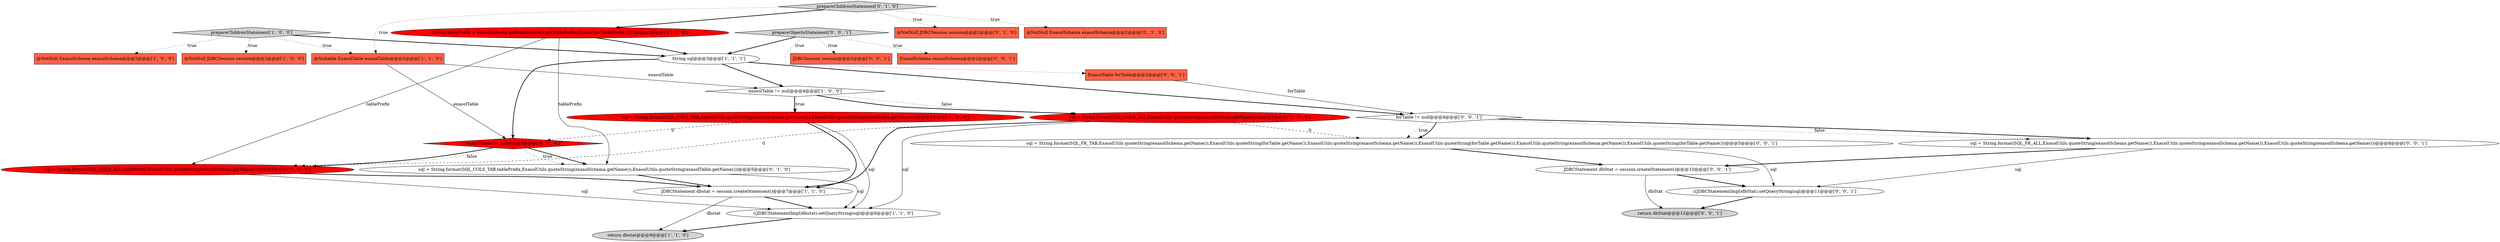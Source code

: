 digraph {
5 [style = filled, label = "return dbstat@@@9@@@['1', '1', '0']", fillcolor = lightgray, shape = ellipse image = "AAA0AAABBB1BBB"];
10 [style = filled, label = "((JDBCStatementImpl)dbstat).setQueryString(sql)@@@8@@@['1', '1', '0']", fillcolor = white, shape = ellipse image = "AAA0AAABBB1BBB"];
2 [style = filled, label = "sql = String.format(SQL_COLS_ALL,ExasolUtils.quoteString(exasolSchema.getName()))@@@5@@@['1', '0', '0']", fillcolor = red, shape = ellipse image = "AAA1AAABBB1BBB"];
4 [style = filled, label = "String sql@@@3@@@['1', '1', '1']", fillcolor = white, shape = ellipse image = "AAA0AAABBB1BBB"];
18 [style = filled, label = "sql = String.format(SQL_FK_TAB,ExasolUtils.quoteString(exasolSchema.getName()),ExasolUtils.quoteString(forTable.getName()),ExasolUtils.quoteString(exasolSchema.getName()),ExasolUtils.quoteString(forTable.getName()),ExasolUtils.quoteString(exasolSchema.getName()),ExasolUtils.quoteString(forTable.getName()))@@@5@@@['0', '0', '1']", fillcolor = white, shape = ellipse image = "AAA0AAABBB3BBB"];
15 [style = filled, label = "@NotNull JDBCSession session@@@2@@@['0', '1', '0']", fillcolor = tomato, shape = box image = "AAA0AAABBB2BBB"];
13 [style = filled, label = "sql = String.format(SQL_COLS_TAB,tablePrefix,ExasolUtils.quoteString(exasolSchema.getName()),ExasolUtils.quoteString(exasolTable.getName()))@@@5@@@['0', '1', '0']", fillcolor = white, shape = ellipse image = "AAA0AAABBB2BBB"];
1 [style = filled, label = "exasolTable != null@@@4@@@['1', '0', '0']", fillcolor = white, shape = diamond image = "AAA0AAABBB1BBB"];
26 [style = filled, label = "return dbStat@@@12@@@['0', '0', '1']", fillcolor = lightgray, shape = ellipse image = "AAA0AAABBB3BBB"];
25 [style = filled, label = "sql = String.format(SQL_FK_ALL,ExasolUtils.quoteString(exasolSchema.getName()),ExasolUtils.quoteString(exasolSchema.getName()),ExasolUtils.quoteString(exasolSchema.getName()))@@@8@@@['0', '0', '1']", fillcolor = white, shape = ellipse image = "AAA0AAABBB3BBB"];
7 [style = filled, label = "prepareChildrenStatement['1', '0', '0']", fillcolor = lightgray, shape = diamond image = "AAA0AAABBB1BBB"];
9 [style = filled, label = "sql = String.format(SQL_COLS_TAB,ExasolUtils.quoteString(exasolSchema.getName()),ExasolUtils.quoteString(exasolTable.getName()))@@@4@@@['1', '0', '0']", fillcolor = red, shape = ellipse image = "AAA1AAABBB1BBB"];
11 [style = filled, label = "@NotNull ExasolSchema exasolSchema@@@2@@@['0', '1', '0']", fillcolor = tomato, shape = box image = "AAA0AAABBB2BBB"];
19 [style = filled, label = "ExasolTable forTable@@@2@@@['0', '0', '1']", fillcolor = tomato, shape = box image = "AAA0AAABBB3BBB"];
3 [style = filled, label = "@NotNull ExasolSchema exasolSchema@@@2@@@['1', '0', '0']", fillcolor = tomato, shape = box image = "AAA0AAABBB1BBB"];
21 [style = filled, label = "JDBCStatement dbStat = session.createStatement()@@@10@@@['0', '0', '1']", fillcolor = white, shape = ellipse image = "AAA0AAABBB3BBB"];
20 [style = filled, label = "((JDBCStatementImpl)dbStat).setQueryString(sql)@@@11@@@['0', '0', '1']", fillcolor = white, shape = ellipse image = "AAA0AAABBB3BBB"];
27 [style = filled, label = "prepareObjectsStatement['0', '0', '1']", fillcolor = lightgray, shape = diamond image = "AAA0AAABBB3BBB"];
16 [style = filled, label = "exasolTable != null@@@5@@@['0', '1', '0']", fillcolor = red, shape = diamond image = "AAA1AAABBB2BBB"];
6 [style = filled, label = "JDBCStatement dbstat = session.createStatement()@@@7@@@['1', '1', '0']", fillcolor = white, shape = ellipse image = "AAA0AAABBB1BBB"];
0 [style = filled, label = "@NotNull JDBCSession session@@@2@@@['1', '0', '0']", fillcolor = tomato, shape = box image = "AAA0AAABBB1BBB"];
23 [style = filled, label = "forTable != null@@@4@@@['0', '0', '1']", fillcolor = white, shape = diamond image = "AAA0AAABBB3BBB"];
17 [style = filled, label = "prepareChildrenStatement['0', '1', '0']", fillcolor = lightgray, shape = diamond image = "AAA0AAABBB2BBB"];
24 [style = filled, label = "JDBCSession session@@@2@@@['0', '0', '1']", fillcolor = tomato, shape = box image = "AAA0AAABBB3BBB"];
8 [style = filled, label = "@Nullable ExasolTable exasolTable@@@2@@@['1', '1', '0']", fillcolor = tomato, shape = box image = "AAA0AAABBB1BBB"];
12 [style = filled, label = "String tablePrefix = exasolSchema.getDataSource().getTablePrefix(ExasolSysTablePrefix.ALL)@@@3@@@['0', '1', '0']", fillcolor = red, shape = ellipse image = "AAA1AAABBB2BBB"];
14 [style = filled, label = "sql = String.format(SQL_COLS_ALL,tablePrefix,ExasolUtils.quoteString(exasolSchema.getName()))@@@6@@@['0', '1', '0']", fillcolor = red, shape = ellipse image = "AAA1AAABBB2BBB"];
22 [style = filled, label = "ExasolSchema exasolSchema@@@2@@@['0', '0', '1']", fillcolor = tomato, shape = box image = "AAA0AAABBB3BBB"];
23->25 [style = bold, label=""];
18->20 [style = solid, label="sql"];
13->10 [style = solid, label="sql"];
16->13 [style = bold, label=""];
9->16 [style = dashed, label="0"];
2->10 [style = solid, label="sql"];
27->22 [style = dotted, label="true"];
16->13 [style = dotted, label="true"];
2->6 [style = bold, label=""];
20->26 [style = bold, label=""];
8->1 [style = solid, label="exasolTable"];
17->11 [style = dotted, label="true"];
12->14 [style = solid, label="tablePrefix"];
27->24 [style = dotted, label="true"];
7->4 [style = bold, label=""];
14->10 [style = solid, label="sql"];
7->0 [style = dotted, label="true"];
27->19 [style = dotted, label="true"];
9->10 [style = solid, label="sql"];
1->9 [style = bold, label=""];
9->6 [style = bold, label=""];
1->2 [style = dotted, label="false"];
21->26 [style = solid, label="dbStat"];
8->16 [style = solid, label="exasolTable"];
25->20 [style = solid, label="sql"];
17->8 [style = dotted, label="true"];
27->4 [style = bold, label=""];
17->12 [style = bold, label=""];
17->15 [style = dotted, label="true"];
12->13 [style = solid, label="tablePrefix"];
10->5 [style = bold, label=""];
21->20 [style = bold, label=""];
23->18 [style = dotted, label="true"];
12->4 [style = bold, label=""];
23->25 [style = dotted, label="false"];
2->14 [style = dashed, label="0"];
7->3 [style = dotted, label="true"];
6->10 [style = bold, label=""];
1->9 [style = dotted, label="true"];
2->18 [style = dashed, label="0"];
16->14 [style = bold, label=""];
16->14 [style = dotted, label="false"];
4->1 [style = bold, label=""];
1->2 [style = bold, label=""];
18->21 [style = bold, label=""];
19->23 [style = solid, label="forTable"];
13->6 [style = bold, label=""];
7->8 [style = dotted, label="true"];
14->6 [style = bold, label=""];
23->18 [style = bold, label=""];
4->23 [style = bold, label=""];
4->16 [style = bold, label=""];
25->21 [style = bold, label=""];
6->5 [style = solid, label="dbstat"];
}
